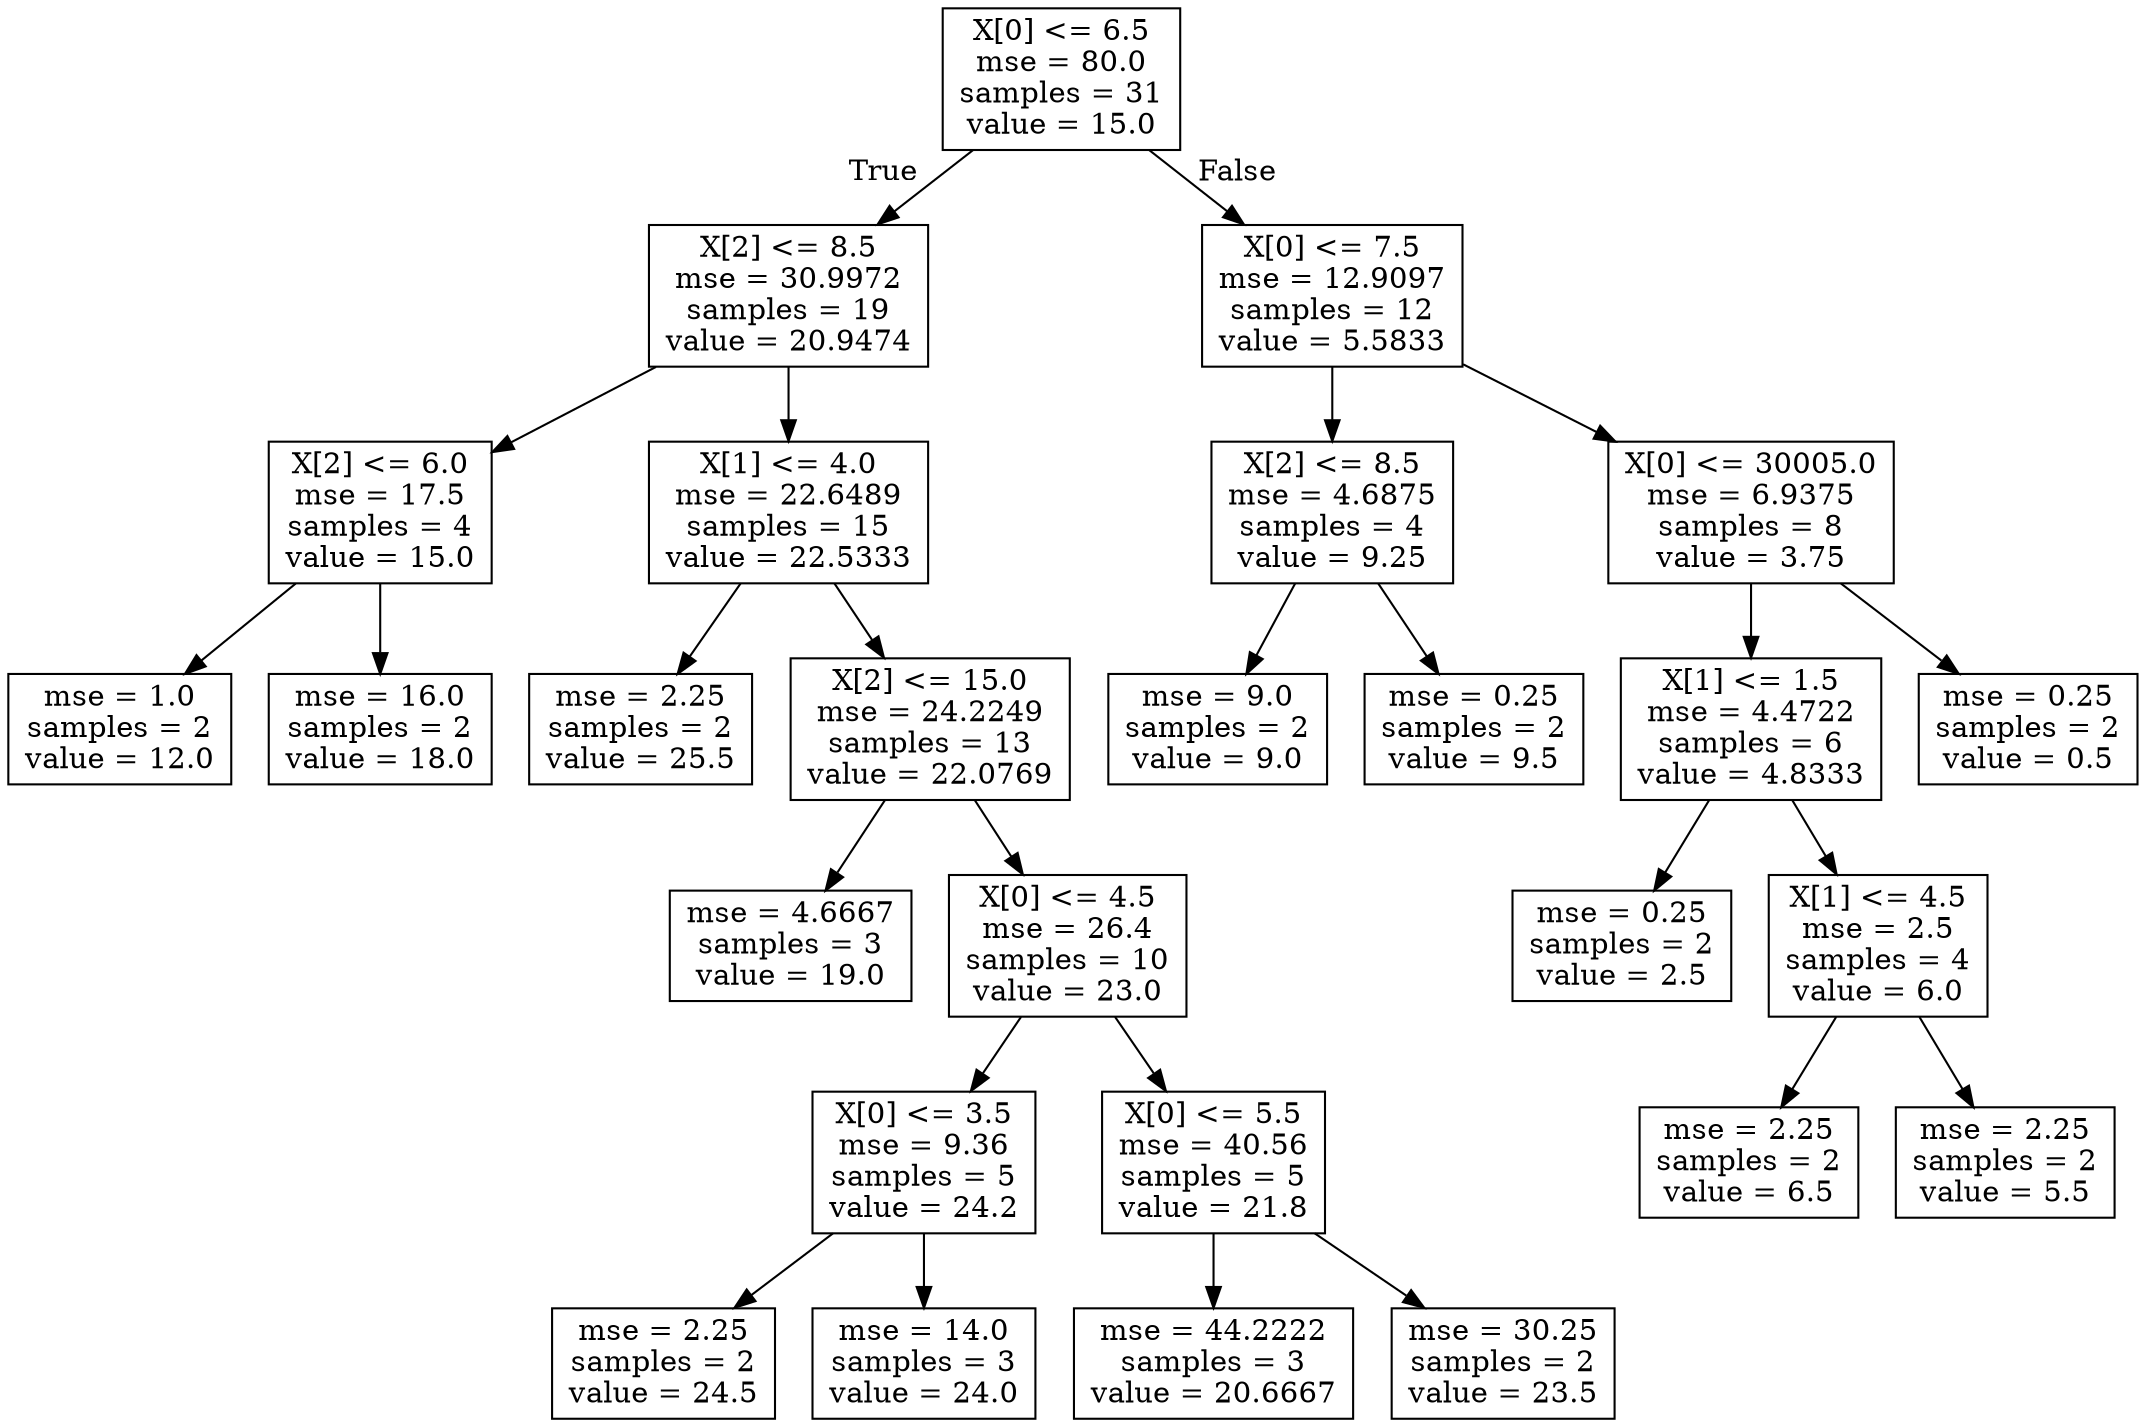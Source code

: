 digraph Tree {
node [shape=box] ;
0 [label="X[0] <= 6.5\nmse = 80.0\nsamples = 31\nvalue = 15.0"] ;
1 [label="X[2] <= 8.5\nmse = 30.9972\nsamples = 19\nvalue = 20.9474"] ;
0 -> 1 [labeldistance=2.5, labelangle=45, headlabel="True"] ;
2 [label="X[2] <= 6.0\nmse = 17.5\nsamples = 4\nvalue = 15.0"] ;
1 -> 2 ;
3 [label="mse = 1.0\nsamples = 2\nvalue = 12.0"] ;
2 -> 3 ;
4 [label="mse = 16.0\nsamples = 2\nvalue = 18.0"] ;
2 -> 4 ;
5 [label="X[1] <= 4.0\nmse = 22.6489\nsamples = 15\nvalue = 22.5333"] ;
1 -> 5 ;
6 [label="mse = 2.25\nsamples = 2\nvalue = 25.5"] ;
5 -> 6 ;
7 [label="X[2] <= 15.0\nmse = 24.2249\nsamples = 13\nvalue = 22.0769"] ;
5 -> 7 ;
8 [label="mse = 4.6667\nsamples = 3\nvalue = 19.0"] ;
7 -> 8 ;
9 [label="X[0] <= 4.5\nmse = 26.4\nsamples = 10\nvalue = 23.0"] ;
7 -> 9 ;
10 [label="X[0] <= 3.5\nmse = 9.36\nsamples = 5\nvalue = 24.2"] ;
9 -> 10 ;
11 [label="mse = 2.25\nsamples = 2\nvalue = 24.5"] ;
10 -> 11 ;
12 [label="mse = 14.0\nsamples = 3\nvalue = 24.0"] ;
10 -> 12 ;
13 [label="X[0] <= 5.5\nmse = 40.56\nsamples = 5\nvalue = 21.8"] ;
9 -> 13 ;
14 [label="mse = 44.2222\nsamples = 3\nvalue = 20.6667"] ;
13 -> 14 ;
15 [label="mse = 30.25\nsamples = 2\nvalue = 23.5"] ;
13 -> 15 ;
16 [label="X[0] <= 7.5\nmse = 12.9097\nsamples = 12\nvalue = 5.5833"] ;
0 -> 16 [labeldistance=2.5, labelangle=-45, headlabel="False"] ;
17 [label="X[2] <= 8.5\nmse = 4.6875\nsamples = 4\nvalue = 9.25"] ;
16 -> 17 ;
18 [label="mse = 9.0\nsamples = 2\nvalue = 9.0"] ;
17 -> 18 ;
19 [label="mse = 0.25\nsamples = 2\nvalue = 9.5"] ;
17 -> 19 ;
20 [label="X[0] <= 30005.0\nmse = 6.9375\nsamples = 8\nvalue = 3.75"] ;
16 -> 20 ;
21 [label="X[1] <= 1.5\nmse = 4.4722\nsamples = 6\nvalue = 4.8333"] ;
20 -> 21 ;
22 [label="mse = 0.25\nsamples = 2\nvalue = 2.5"] ;
21 -> 22 ;
23 [label="X[1] <= 4.5\nmse = 2.5\nsamples = 4\nvalue = 6.0"] ;
21 -> 23 ;
24 [label="mse = 2.25\nsamples = 2\nvalue = 6.5"] ;
23 -> 24 ;
25 [label="mse = 2.25\nsamples = 2\nvalue = 5.5"] ;
23 -> 25 ;
26 [label="mse = 0.25\nsamples = 2\nvalue = 0.5"] ;
20 -> 26 ;
}
